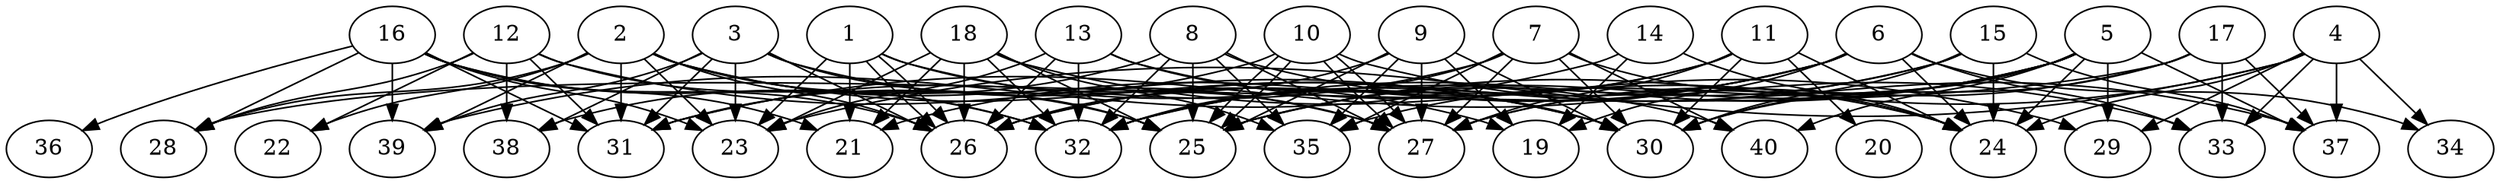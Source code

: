 // DAG (tier=3-complex, mode=compute, n=40, ccr=0.470, fat=0.791, density=0.628, regular=0.293, jump=0.249, mindata=1048576, maxdata=16777216)
// DAG automatically generated by daggen at Sun Aug 24 16:33:34 2025
// /home/ermia/Project/Environments/daggen/bin/daggen --dot --ccr 0.470 --fat 0.791 --regular 0.293 --density 0.628 --jump 0.249 --mindata 1048576 --maxdata 16777216 -n 40 
digraph G {
  1 [size="216955260764965306368", alpha="0.06", expect_size="108477630382482653184"]
  1 -> 21 [size ="288848496033792"]
  1 -> 23 [size ="288848496033792"]
  1 -> 26 [size ="288848496033792"]
  1 -> 26 [size ="288848496033792"]
  1 -> 27 [size ="288848496033792"]
  1 -> 40 [size ="288848496033792"]
  2 [size="1296660708506495614976", alpha="0.10", expect_size="648330354253247807488"]
  2 -> 22 [size ="951278221918208"]
  2 -> 23 [size ="951278221918208"]
  2 -> 25 [size ="951278221918208"]
  2 -> 26 [size ="951278221918208"]
  2 -> 27 [size ="951278221918208"]
  2 -> 28 [size ="951278221918208"]
  2 -> 30 [size ="951278221918208"]
  2 -> 31 [size ="951278221918208"]
  2 -> 39 [size ="951278221918208"]
  3 [size="827992550138425472", alpha="0.00", expect_size="413996275069212736"]
  3 -> 19 [size ="575943336787968"]
  3 -> 23 [size ="575943336787968"]
  3 -> 25 [size ="575943336787968"]
  3 -> 26 [size ="575943336787968"]
  3 -> 31 [size ="575943336787968"]
  3 -> 38 [size ="575943336787968"]
  3 -> 39 [size ="575943336787968"]
  4 [size="37132407669037989888", alpha="0.10", expect_size="18566203834518994944"]
  4 -> 23 [size ="89041416486912"]
  4 -> 24 [size ="89041416486912"]
  4 -> 25 [size ="89041416486912"]
  4 -> 29 [size ="89041416486912"]
  4 -> 33 [size ="89041416486912"]
  4 -> 34 [size ="89041416486912"]
  4 -> 37 [size ="89041416486912"]
  5 [size="1062112052792323584", alpha="0.07", expect_size="531056026396161792"]
  5 -> 24 [size ="629108690124800"]
  5 -> 25 [size ="629108690124800"]
  5 -> 27 [size ="629108690124800"]
  5 -> 29 [size ="629108690124800"]
  5 -> 30 [size ="629108690124800"]
  5 -> 32 [size ="629108690124800"]
  5 -> 35 [size ="629108690124800"]
  5 -> 37 [size ="629108690124800"]
  5 -> 40 [size ="629108690124800"]
  6 [size="761556753764757536768", alpha="0.06", expect_size="380778376882378768384"]
  6 -> 19 [size ="667152067592192"]
  6 -> 21 [size ="667152067592192"]
  6 -> 24 [size ="667152067592192"]
  6 -> 31 [size ="667152067592192"]
  6 -> 32 [size ="667152067592192"]
  6 -> 33 [size ="667152067592192"]
  6 -> 34 [size ="667152067592192"]
  7 [size="375387539143603904", alpha="0.08", expect_size="187693769571801952"]
  7 -> 24 [size ="692982244179968"]
  7 -> 27 [size ="692982244179968"]
  7 -> 30 [size ="692982244179968"]
  7 -> 31 [size ="692982244179968"]
  7 -> 32 [size ="692982244179968"]
  7 -> 35 [size ="692982244179968"]
  7 -> 40 [size ="692982244179968"]
  8 [size="516124091784530", alpha="0.08", expect_size="258062045892265"]
  8 -> 25 [size ="39101659086848"]
  8 -> 27 [size ="39101659086848"]
  8 -> 32 [size ="39101659086848"]
  8 -> 33 [size ="39101659086848"]
  8 -> 35 [size ="39101659086848"]
  8 -> 38 [size ="39101659086848"]
  9 [size="809941212944870146048", alpha="0.03", expect_size="404970606472435073024"]
  9 -> 19 [size ="695118721974272"]
  9 -> 25 [size ="695118721974272"]
  9 -> 26 [size ="695118721974272"]
  9 -> 27 [size ="695118721974272"]
  9 -> 30 [size ="695118721974272"]
  9 -> 35 [size ="695118721974272"]
  10 [size="2743473185717552676864", alpha="0.06", expect_size="1371736592858776338432"]
  10 -> 25 [size ="1567799302422528"]
  10 -> 25 [size ="1567799302422528"]
  10 -> 27 [size ="1567799302422528"]
  10 -> 27 [size ="1567799302422528"]
  10 -> 31 [size ="1567799302422528"]
  10 -> 37 [size ="1567799302422528"]
  11 [size="54870515622572128", alpha="0.01", expect_size="27435257811286064"]
  11 -> 20 [size ="1819853484720128"]
  11 -> 24 [size ="1819853484720128"]
  11 -> 26 [size ="1819853484720128"]
  11 -> 27 [size ="1819853484720128"]
  11 -> 30 [size ="1819853484720128"]
  11 -> 32 [size ="1819853484720128"]
  12 [size="377893948637439808", alpha="0.00", expect_size="188946974318719904"]
  12 -> 22 [size ="682500502323200"]
  12 -> 28 [size ="682500502323200"]
  12 -> 30 [size ="682500502323200"]
  12 -> 31 [size ="682500502323200"]
  12 -> 32 [size ="682500502323200"]
  12 -> 38 [size ="682500502323200"]
  13 [size="439796527964707712", alpha="0.02", expect_size="219898263982353856"]
  13 -> 23 [size ="830159330476032"]
  13 -> 24 [size ="830159330476032"]
  13 -> 26 [size ="830159330476032"]
  13 -> 30 [size ="830159330476032"]
  13 -> 32 [size ="830159330476032"]
  14 [size="12984357120274432", alpha="0.01", expect_size="6492178560137216"]
  14 -> 19 [size ="732412183052288"]
  14 -> 24 [size ="732412183052288"]
  14 -> 39 [size ="732412183052288"]
  15 [size="11210269168318962", alpha="0.06", expect_size="5605134584159481"]
  15 -> 24 [size ="185856732168192"]
  15 -> 25 [size ="185856732168192"]
  15 -> 26 [size ="185856732168192"]
  15 -> 30 [size ="185856732168192"]
  15 -> 37 [size ="185856732168192"]
  16 [size="3199501010947014656", alpha="0.11", expect_size="1599750505473507328"]
  16 -> 21 [size ="17370466746368"]
  16 -> 23 [size ="17370466746368"]
  16 -> 26 [size ="17370466746368"]
  16 -> 28 [size ="17370466746368"]
  16 -> 31 [size ="17370466746368"]
  16 -> 32 [size ="17370466746368"]
  16 -> 36 [size ="17370466746368"]
  16 -> 39 [size ="17370466746368"]
  17 [size="2444958344702574198784", alpha="0.12", expect_size="1222479172351287099392"]
  17 -> 27 [size ="1451903091212288"]
  17 -> 28 [size ="1451903091212288"]
  17 -> 30 [size ="1451903091212288"]
  17 -> 33 [size ="1451903091212288"]
  17 -> 37 [size ="1451903091212288"]
  18 [size="3097221635657170944000", alpha="0.15", expect_size="1548610817828585472000"]
  18 -> 21 [size ="1699827469516800"]
  18 -> 23 [size ="1699827469516800"]
  18 -> 25 [size ="1699827469516800"]
  18 -> 26 [size ="1699827469516800"]
  18 -> 29 [size ="1699827469516800"]
  18 -> 32 [size ="1699827469516800"]
  18 -> 35 [size ="1699827469516800"]
  19 [size="1216181823443281152", alpha="0.05", expect_size="608090911721640576"]
  20 [size="158052597469544448000", alpha="0.17", expect_size="79026298734772224000"]
  21 [size="390507609269708259328", alpha="0.19", expect_size="195253804634854129664"]
  22 [size="42466539587796824", alpha="0.01", expect_size="21233269793898412"]
  23 [size="329466716924873472", alpha="0.06", expect_size="164733358462436736"]
  24 [size="64710350964425776", alpha="0.19", expect_size="32355175482212888"]
  25 [size="614395543718295764992", alpha="0.07", expect_size="307197771859147882496"]
  26 [size="65352621797939688", alpha="0.13", expect_size="32676310898969844"]
  27 [size="1693833576805883183104", alpha="0.19", expect_size="846916788402941591552"]
  28 [size="135776376534920096", alpha="0.12", expect_size="67888188267460048"]
  29 [size="89666142091201904", alpha="0.14", expect_size="44833071045600952"]
  30 [size="102103786510936096", alpha="0.07", expect_size="51051893255468048"]
  31 [size="3355382134154985472", alpha="0.04", expect_size="1677691067077492736"]
  32 [size="133253677785313968128", alpha="0.15", expect_size="66626838892656984064"]
  33 [size="6842724570089127936", alpha="0.19", expect_size="3421362285044563968"]
  34 [size="95130561984476479488", alpha="0.18", expect_size="47565280992238239744"]
  35 [size="27823662393622040", alpha="0.05", expect_size="13911831196811020"]
  36 [size="61267771582379520", alpha="0.12", expect_size="30633885791189760"]
  37 [size="869673378147517184", alpha="0.12", expect_size="434836689073758592"]
  38 [size="1328006129032324352", alpha="0.20", expect_size="664003064516162176"]
  39 [size="9084793301262816", alpha="0.10", expect_size="4542396650631408"]
  40 [size="99408457764711808", alpha="0.04", expect_size="49704228882355904"]
}